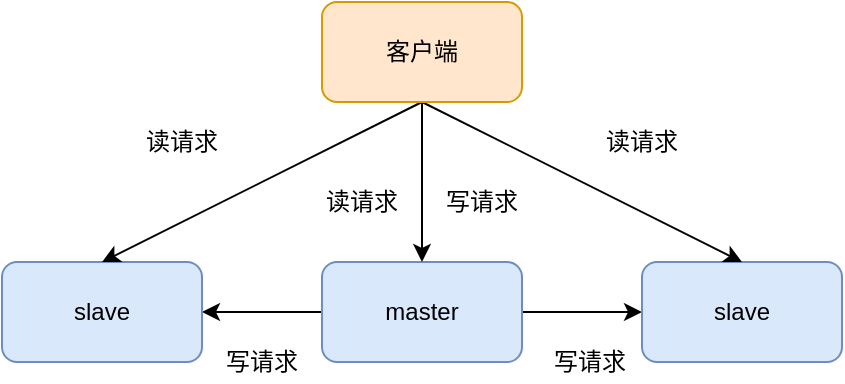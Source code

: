 <mxfile version="14.1.8" type="github">
  <diagram id="CMIpnJLMkz2JDeegjr7A" name="Page-1">
    <mxGraphModel dx="1426" dy="771" grid="1" gridSize="10" guides="1" tooltips="1" connect="1" arrows="1" fold="1" page="1" pageScale="1" pageWidth="827" pageHeight="1169" math="0" shadow="0">
      <root>
        <mxCell id="0" />
        <mxCell id="1" parent="0" />
        <mxCell id="YY7l2TItJSjRf5bYk7bz-14" style="edgeStyle=none;rounded=0;orthogonalLoop=1;jettySize=auto;html=1;exitX=0;exitY=0.5;exitDx=0;exitDy=0;entryX=1;entryY=0.5;entryDx=0;entryDy=0;" edge="1" parent="1" source="YY7l2TItJSjRf5bYk7bz-1" target="YY7l2TItJSjRf5bYk7bz-2">
          <mxGeometry relative="1" as="geometry" />
        </mxCell>
        <mxCell id="YY7l2TItJSjRf5bYk7bz-15" style="edgeStyle=none;rounded=0;orthogonalLoop=1;jettySize=auto;html=1;exitX=1;exitY=0.5;exitDx=0;exitDy=0;entryX=0;entryY=0.5;entryDx=0;entryDy=0;" edge="1" parent="1" source="YY7l2TItJSjRf5bYk7bz-1" target="YY7l2TItJSjRf5bYk7bz-3">
          <mxGeometry relative="1" as="geometry" />
        </mxCell>
        <mxCell id="YY7l2TItJSjRf5bYk7bz-1" value="master" style="rounded=1;whiteSpace=wrap;html=1;fillColor=#dae8fc;strokeColor=#6c8ebf;" vertex="1" parent="1">
          <mxGeometry x="330" y="390" width="100" height="50" as="geometry" />
        </mxCell>
        <mxCell id="YY7l2TItJSjRf5bYk7bz-2" value="slave" style="rounded=1;whiteSpace=wrap;html=1;fillColor=#dae8fc;strokeColor=#6c8ebf;" vertex="1" parent="1">
          <mxGeometry x="170" y="390" width="100" height="50" as="geometry" />
        </mxCell>
        <mxCell id="YY7l2TItJSjRf5bYk7bz-3" value="slave" style="rounded=1;whiteSpace=wrap;html=1;fillColor=#dae8fc;strokeColor=#6c8ebf;" vertex="1" parent="1">
          <mxGeometry x="490" y="390" width="100" height="50" as="geometry" />
        </mxCell>
        <mxCell id="YY7l2TItJSjRf5bYk7bz-11" style="rounded=0;orthogonalLoop=1;jettySize=auto;html=1;exitX=0.5;exitY=1;exitDx=0;exitDy=0;entryX=0.5;entryY=0;entryDx=0;entryDy=0;" edge="1" parent="1" source="YY7l2TItJSjRf5bYk7bz-10" target="YY7l2TItJSjRf5bYk7bz-2">
          <mxGeometry relative="1" as="geometry" />
        </mxCell>
        <mxCell id="YY7l2TItJSjRf5bYk7bz-12" style="edgeStyle=none;rounded=0;orthogonalLoop=1;jettySize=auto;html=1;exitX=0.5;exitY=1;exitDx=0;exitDy=0;" edge="1" parent="1" source="YY7l2TItJSjRf5bYk7bz-10" target="YY7l2TItJSjRf5bYk7bz-1">
          <mxGeometry relative="1" as="geometry" />
        </mxCell>
        <mxCell id="YY7l2TItJSjRf5bYk7bz-13" style="edgeStyle=none;rounded=0;orthogonalLoop=1;jettySize=auto;html=1;exitX=0.5;exitY=1;exitDx=0;exitDy=0;entryX=0.5;entryY=0;entryDx=0;entryDy=0;" edge="1" parent="1" source="YY7l2TItJSjRf5bYk7bz-10" target="YY7l2TItJSjRf5bYk7bz-3">
          <mxGeometry relative="1" as="geometry" />
        </mxCell>
        <mxCell id="YY7l2TItJSjRf5bYk7bz-10" value="客户端" style="rounded=1;whiteSpace=wrap;html=1;fillColor=#ffe6cc;strokeColor=#d79b00;" vertex="1" parent="1">
          <mxGeometry x="330" y="260" width="100" height="50" as="geometry" />
        </mxCell>
        <mxCell id="YY7l2TItJSjRf5bYk7bz-16" value="读请求" style="text;html=1;strokeColor=none;fillColor=none;align=center;verticalAlign=middle;whiteSpace=wrap;rounded=0;" vertex="1" parent="1">
          <mxGeometry x="240" y="320" width="40" height="20" as="geometry" />
        </mxCell>
        <mxCell id="YY7l2TItJSjRf5bYk7bz-18" value="读请求" style="text;html=1;strokeColor=none;fillColor=none;align=center;verticalAlign=middle;whiteSpace=wrap;rounded=0;" vertex="1" parent="1">
          <mxGeometry x="470" y="320" width="40" height="20" as="geometry" />
        </mxCell>
        <mxCell id="YY7l2TItJSjRf5bYk7bz-19" value="读请求" style="text;html=1;strokeColor=none;fillColor=none;align=center;verticalAlign=middle;whiteSpace=wrap;rounded=0;" vertex="1" parent="1">
          <mxGeometry x="300" y="350" width="100" height="20" as="geometry" />
        </mxCell>
        <mxCell id="YY7l2TItJSjRf5bYk7bz-22" value="写请求" style="text;html=1;strokeColor=none;fillColor=none;align=center;verticalAlign=middle;whiteSpace=wrap;rounded=0;" vertex="1" parent="1">
          <mxGeometry x="360" y="350" width="100" height="20" as="geometry" />
        </mxCell>
        <mxCell id="YY7l2TItJSjRf5bYk7bz-23" value="写请求" style="text;html=1;strokeColor=none;fillColor=none;align=center;verticalAlign=middle;whiteSpace=wrap;rounded=0;" vertex="1" parent="1">
          <mxGeometry x="250" y="430" width="100" height="20" as="geometry" />
        </mxCell>
        <mxCell id="YY7l2TItJSjRf5bYk7bz-24" value="写请求" style="text;html=1;strokeColor=none;fillColor=none;align=center;verticalAlign=middle;whiteSpace=wrap;rounded=0;" vertex="1" parent="1">
          <mxGeometry x="414" y="430" width="100" height="20" as="geometry" />
        </mxCell>
      </root>
    </mxGraphModel>
  </diagram>
</mxfile>
